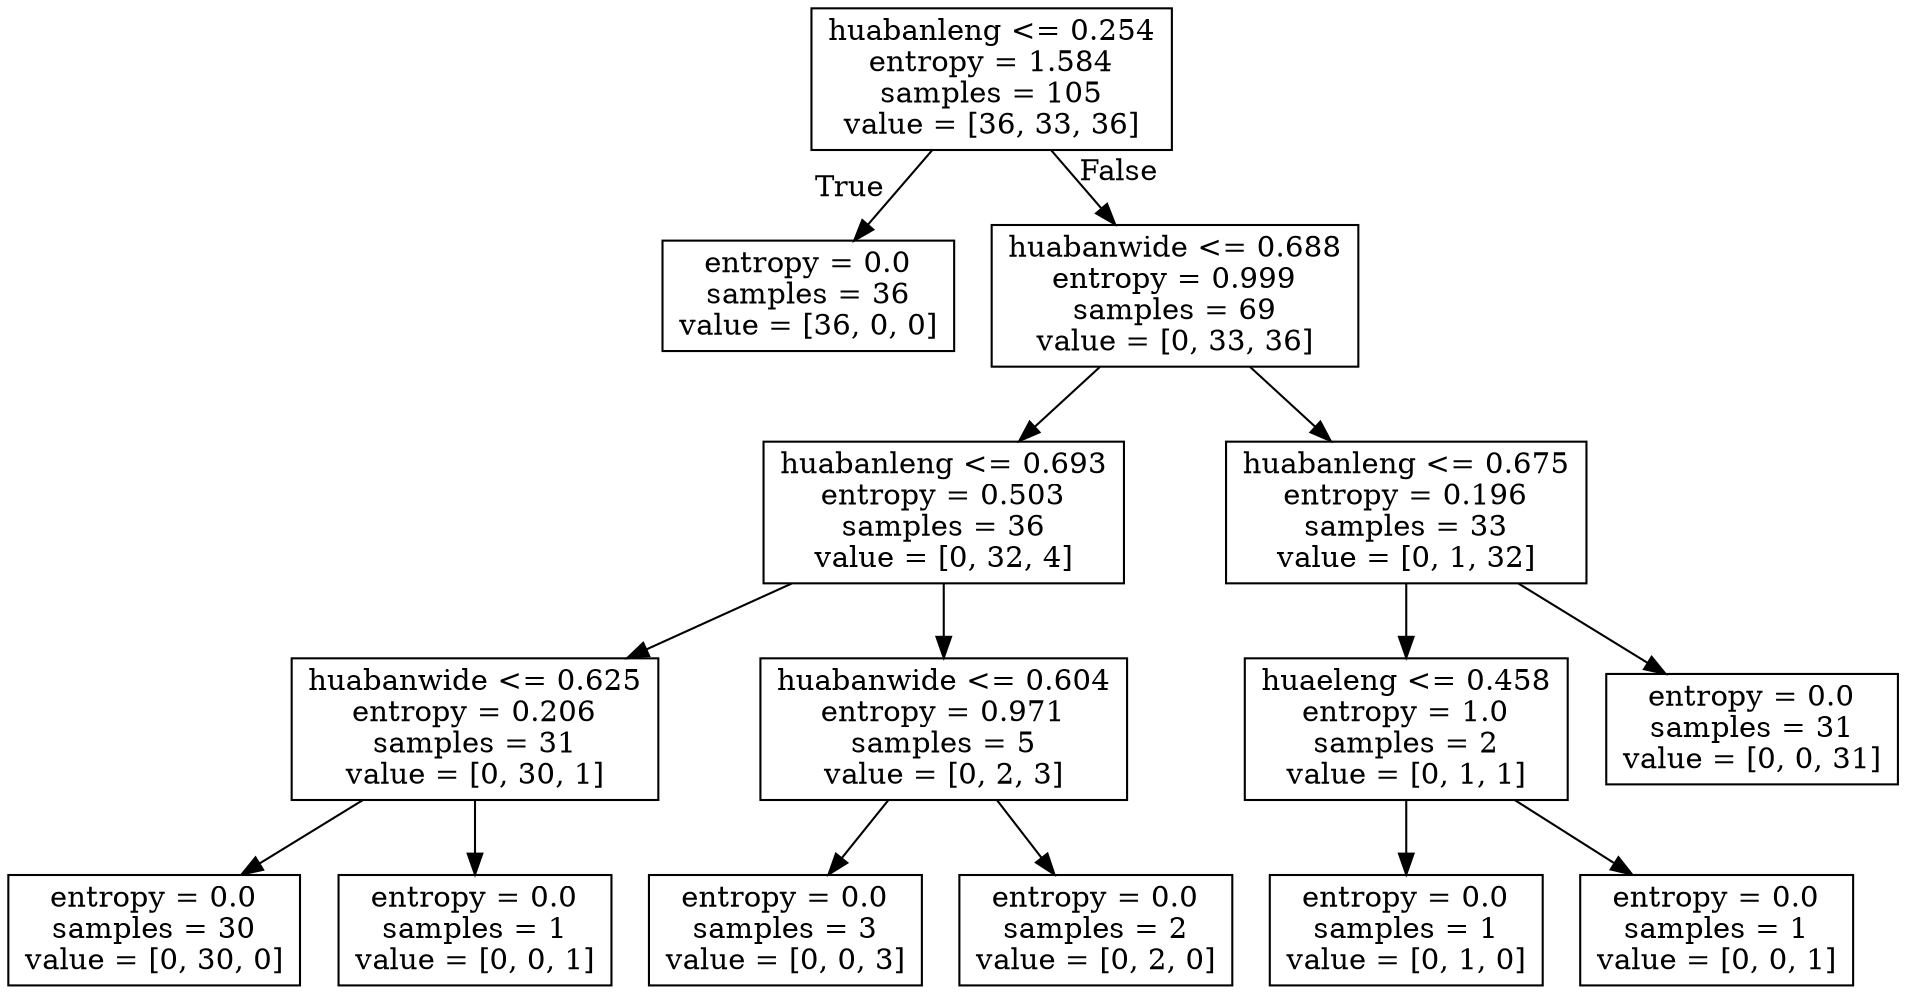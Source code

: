 digraph Tree {
node [shape=box] ;
0 [label="huabanleng <= 0.254\nentropy = 1.584\nsamples = 105\nvalue = [36, 33, 36]"] ;
1 [label="entropy = 0.0\nsamples = 36\nvalue = [36, 0, 0]"] ;
0 -> 1 [labeldistance=2.5, labelangle=45, headlabel="True"] ;
2 [label="huabanwide <= 0.688\nentropy = 0.999\nsamples = 69\nvalue = [0, 33, 36]"] ;
0 -> 2 [labeldistance=2.5, labelangle=-45, headlabel="False"] ;
3 [label="huabanleng <= 0.693\nentropy = 0.503\nsamples = 36\nvalue = [0, 32, 4]"] ;
2 -> 3 ;
4 [label="huabanwide <= 0.625\nentropy = 0.206\nsamples = 31\nvalue = [0, 30, 1]"] ;
3 -> 4 ;
5 [label="entropy = 0.0\nsamples = 30\nvalue = [0, 30, 0]"] ;
4 -> 5 ;
6 [label="entropy = 0.0\nsamples = 1\nvalue = [0, 0, 1]"] ;
4 -> 6 ;
7 [label="huabanwide <= 0.604\nentropy = 0.971\nsamples = 5\nvalue = [0, 2, 3]"] ;
3 -> 7 ;
8 [label="entropy = 0.0\nsamples = 3\nvalue = [0, 0, 3]"] ;
7 -> 8 ;
9 [label="entropy = 0.0\nsamples = 2\nvalue = [0, 2, 0]"] ;
7 -> 9 ;
10 [label="huabanleng <= 0.675\nentropy = 0.196\nsamples = 33\nvalue = [0, 1, 32]"] ;
2 -> 10 ;
11 [label="huaeleng <= 0.458\nentropy = 1.0\nsamples = 2\nvalue = [0, 1, 1]"] ;
10 -> 11 ;
12 [label="entropy = 0.0\nsamples = 1\nvalue = [0, 1, 0]"] ;
11 -> 12 ;
13 [label="entropy = 0.0\nsamples = 1\nvalue = [0, 0, 1]"] ;
11 -> 13 ;
14 [label="entropy = 0.0\nsamples = 31\nvalue = [0, 0, 31]"] ;
10 -> 14 ;
}